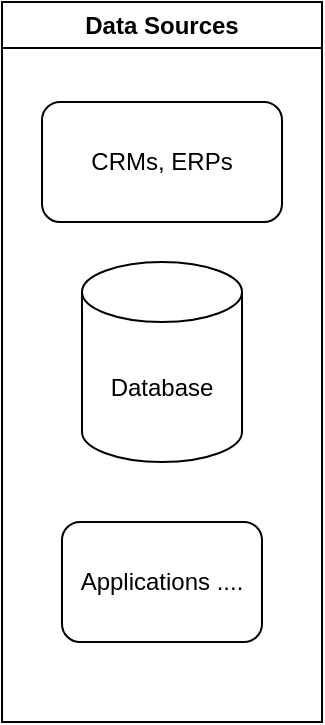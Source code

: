 <mxfile>
    <diagram id="mrV6rUS3b1bJGKDFEjHn" name="Page-1">
        <mxGraphModel dx="711" dy="1014" grid="1" gridSize="10" guides="1" tooltips="1" connect="1" arrows="1" fold="1" page="1" pageScale="1" pageWidth="850" pageHeight="1100" math="0" shadow="0">
            <root>
                <mxCell id="0"/>
                <mxCell id="1" parent="0"/>
                <mxCell id="2" value="Data Sources" style="swimlane;whiteSpace=wrap;html=1;" vertex="1" parent="1">
                    <mxGeometry x="40" y="280" width="160" height="360" as="geometry"/>
                </mxCell>
                <mxCell id="3" value="CRMs, ERPs" style="rounded=1;whiteSpace=wrap;html=1;" vertex="1" parent="2">
                    <mxGeometry x="20" y="50" width="120" height="60" as="geometry"/>
                </mxCell>
                <mxCell id="5" value="Database" style="shape=cylinder3;whiteSpace=wrap;html=1;boundedLbl=1;backgroundOutline=1;size=15;" vertex="1" parent="2">
                    <mxGeometry x="40" y="130" width="80" height="100" as="geometry"/>
                </mxCell>
                <mxCell id="7" value="Applications ...." style="rounded=1;whiteSpace=wrap;html=1;align=center;" vertex="1" parent="2">
                    <mxGeometry x="30" y="260" width="100" height="60" as="geometry"/>
                </mxCell>
            </root>
        </mxGraphModel>
    </diagram>
</mxfile>